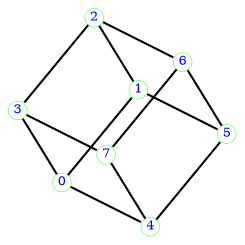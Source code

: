 graph Hexahedron_8  {
# name= Hexahedron_8
# n_vert = 8
# n_node = 8
# n_edge = 12
# n_face = 6
# n_side = 6
  ratio=1;
  layout=nop;
  size="5,5";
  bb="-30,-30,100,100";
  node [color=Green, fontcolor=Blue, font=Courier,  width=0.125,  height=0.125, shape=circle, fontsize=6, fixedsize=true, penwidth=0.2]; 
  0 [ pos="1.02223,1.23393"];
  1 [ pos="37.7646,45.5859"];
  2 [ pos="16.5514,79.9793"];
  3 [ pos="-20.191,35.6273"];
  4 [ pos="43.4486,-19.9793"];
  5 [ pos="80.191,24.3727"];
  6 [ pos="58.9778,58.7661"];
  7 [ pos="22.2354,14.4141"];
  0 -- 1 ; 
  1 -- 2 ; 
  2 -- 3 ; 
  3 -- 0 ; 
  4 -- 5 ; 
  5 -- 6 ; 
  6 -- 7 ; 
  7 -- 4 ; 
  0 -- 4 ; 
  1 -- 5 ; 
  2 -- 6 ; 
  3 -- 7 ; 
}
